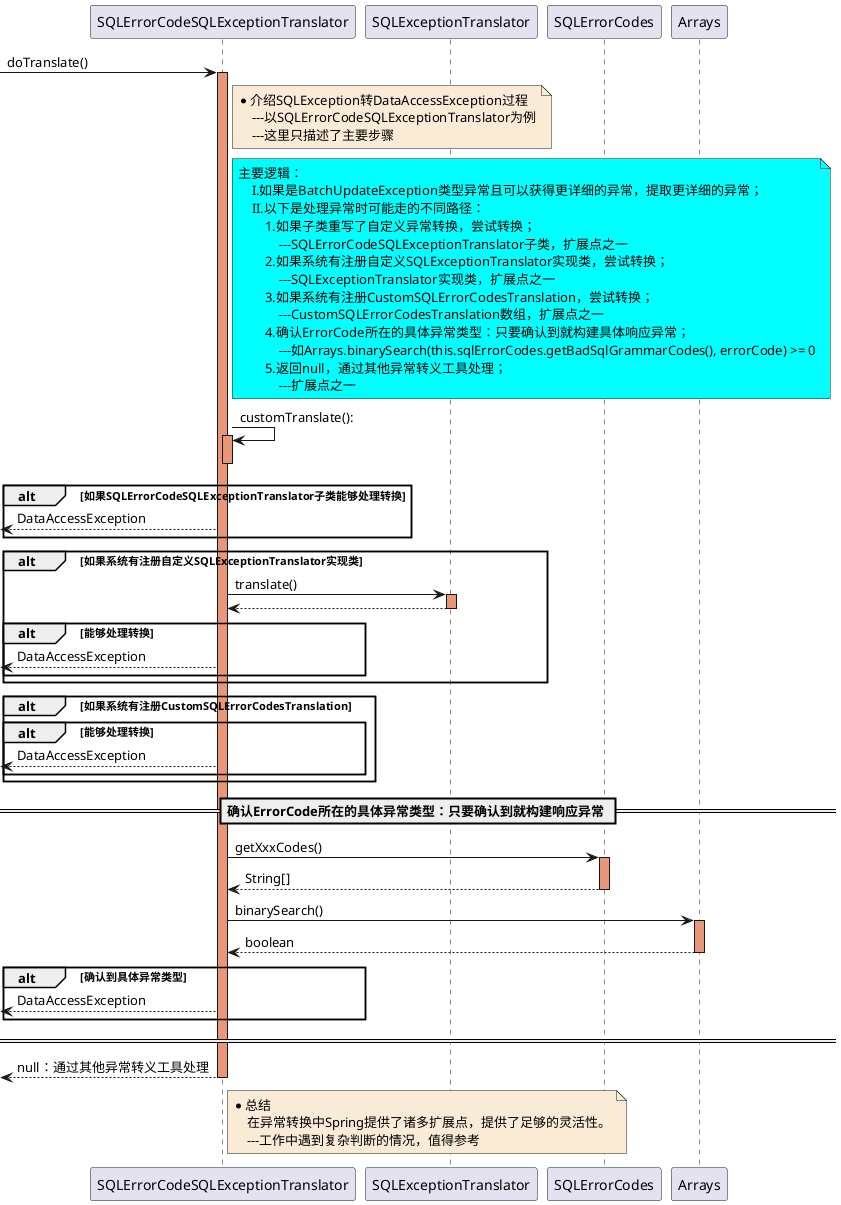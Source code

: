 @startuml
-> SQLErrorCodeSQLExceptionTranslator: doTranslate()
activate SQLErrorCodeSQLExceptionTranslator #DarkSalmon

    note right of SQLErrorCodeSQLExceptionTranslator #FAEBD7
        *介绍SQLException转DataAccessException过程
            ---以SQLErrorCodeSQLExceptionTranslator为例
            ---这里只描述了主要步骤
    end note

    note right of SQLErrorCodeSQLExceptionTranslator #aqua
        主要逻辑：
            I.如果是BatchUpdateException类型异常且可以获得更详细的异常，提取更详细的异常；
            II.以下是处理异常时可能走的不同路径：
                1.如果子类重写了自定义异常转换，尝试转换；
                    ---SQLErrorCodeSQLExceptionTranslator子类，扩展点之一
                2.如果系统有注册自定义SQLExceptionTranslator实现类，尝试转换；
                    ---SQLExceptionTranslator实现类，扩展点之一
                3.如果系统有注册CustomSQLErrorCodesTranslation，尝试转换；
                    ---CustomSQLErrorCodesTranslation数组，扩展点之一
                4.确认ErrorCode所在的具体异常类型：只要确认到就构建具体响应异常；
                    ---如Arrays.binarySearch(this.sqlErrorCodes.getBadSqlGrammarCodes(), errorCode) >= 0
                5.返回null，通过其他异常转义工具处理；
                    ---扩展点之一
    end note

    SQLErrorCodeSQLExceptionTranslator -> SQLErrorCodeSQLExceptionTranslator : customTranslate():
    activate SQLErrorCodeSQLExceptionTranslator #DarkSalmon
    deactivate SQLErrorCodeSQLExceptionTranslator

    alt 如果SQLErrorCodeSQLExceptionTranslator子类能够处理转换
<-- SQLErrorCodeSQLExceptionTranslator: DataAccessException
    end

    alt 如果系统有注册自定义SQLExceptionTranslator实现类

        SQLErrorCodeSQLExceptionTranslator -> SQLExceptionTranslator : translate()
        activate SQLExceptionTranslator #DarkSalmon
        SQLExceptionTranslator --> SQLErrorCodeSQLExceptionTranslator
        deactivate SQLExceptionTranslator

       alt 能够处理转换
<-- SQLErrorCodeSQLExceptionTranslator: DataAccessException
        end

    end

    alt 如果系统有注册CustomSQLErrorCodesTranslation

        alt 能够处理转换
<-- SQLErrorCodeSQLExceptionTranslator: DataAccessException
        end

    end

    == 确认ErrorCode所在的具体异常类型：只要确认到就构建响应异常 ==

    SQLErrorCodeSQLExceptionTranslator -> SQLErrorCodes : getXxxCodes()
    activate SQLErrorCodes #DarkSalmon
    SQLErrorCodes --> SQLErrorCodeSQLExceptionTranslator : String[]
    deactivate SQLErrorCodes

    SQLErrorCodeSQLExceptionTranslator -> Arrays : binarySearch()
    activate Arrays #DarkSalmon
    Arrays --> SQLErrorCodeSQLExceptionTranslator : boolean
    deactivate Arrays

    alt 确认到具体异常类型

<-- SQLErrorCodeSQLExceptionTranslator: DataAccessException

    end

    ==  ==


<-- SQLErrorCodeSQLExceptionTranslator: null：通过其他异常转义工具处理
deactivate SQLErrorCodeSQLExceptionTranslator

note right of SQLErrorCodeSQLExceptionTranslator #FAEBD7
    *总结
        在异常转换中Spring提供了诸多扩展点，提供了足够的灵活性。
        ---工作中遇到复杂判断的情况，值得参考
end note

@enduml